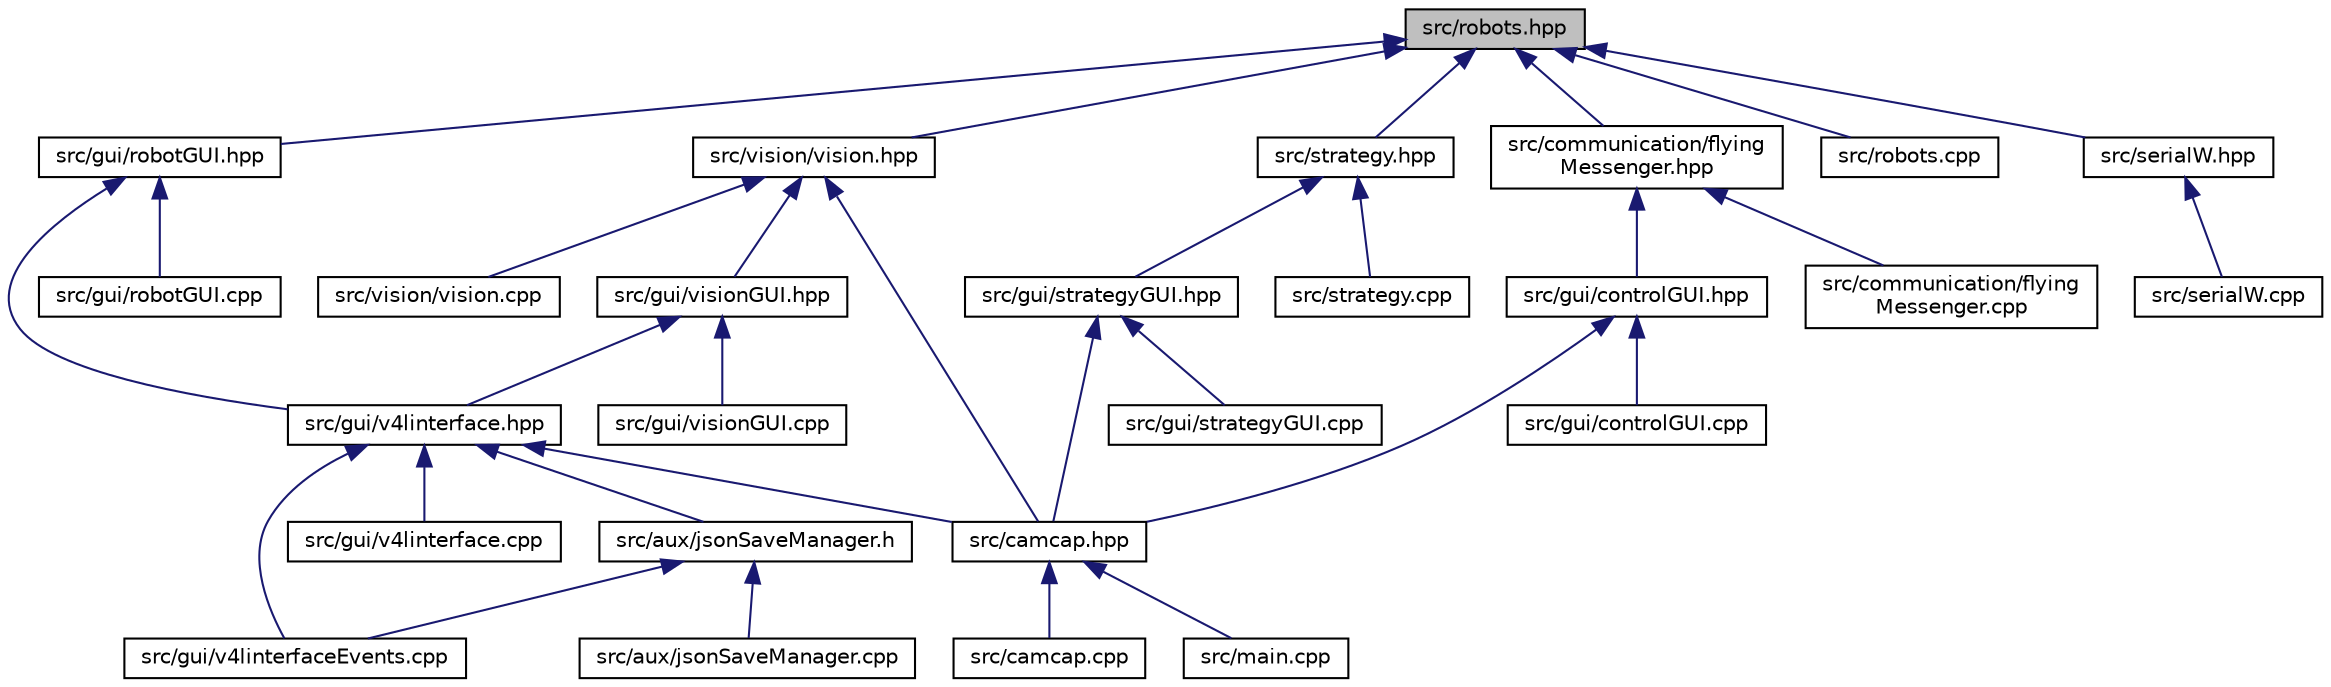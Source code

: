 digraph "src/robots.hpp"
{
 // INTERACTIVE_SVG=YES
  edge [fontname="Helvetica",fontsize="10",labelfontname="Helvetica",labelfontsize="10"];
  node [fontname="Helvetica",fontsize="10",shape=record];
  Node2 [label="src/robots.hpp",height=0.2,width=0.4,color="black", fillcolor="grey75", style="filled", fontcolor="black"];
  Node2 -> Node3 [dir="back",color="midnightblue",fontsize="10",style="solid"];
  Node3 [label="src/vision/vision.hpp",height=0.2,width=0.4,color="black", fillcolor="white", style="filled",URL="$vision_8hpp.html",tooltip="Vision Class. "];
  Node3 -> Node4 [dir="back",color="midnightblue",fontsize="10",style="solid"];
  Node4 [label="src/gui/visionGUI.hpp",height=0.2,width=0.4,color="black", fillcolor="white", style="filled",URL="$vision_g_u_i_8hpp.html"];
  Node4 -> Node5 [dir="back",color="midnightblue",fontsize="10",style="solid"];
  Node5 [label="src/gui/v4linterface.hpp",height=0.2,width=0.4,color="black", fillcolor="white", style="filled",URL="$v4linterface_8hpp.html"];
  Node5 -> Node6 [dir="back",color="midnightblue",fontsize="10",style="solid"];
  Node6 [label="src/aux/jsonSaveManager.h",height=0.2,width=0.4,color="black", fillcolor="white", style="filled",URL="$json_save_manager_8h.html"];
  Node6 -> Node7 [dir="back",color="midnightblue",fontsize="10",style="solid"];
  Node7 [label="src/aux/jsonSaveManager.cpp",height=0.2,width=0.4,color="black", fillcolor="white", style="filled",URL="$json_save_manager_8cpp.html"];
  Node6 -> Node8 [dir="back",color="midnightblue",fontsize="10",style="solid"];
  Node8 [label="src/gui/v4linterfaceEvents.cpp",height=0.2,width=0.4,color="black", fillcolor="white", style="filled",URL="$v4linterface_events_8cpp.html"];
  Node5 -> Node9 [dir="back",color="midnightblue",fontsize="10",style="solid"];
  Node9 [label="src/camcap.hpp",height=0.2,width=0.4,color="black", fillcolor="white", style="filled",URL="$camcap_8hpp.html"];
  Node9 -> Node10 [dir="back",color="midnightblue",fontsize="10",style="solid"];
  Node10 [label="src/camcap.cpp",height=0.2,width=0.4,color="black", fillcolor="white", style="filled",URL="$camcap_8cpp.html"];
  Node9 -> Node11 [dir="back",color="midnightblue",fontsize="10",style="solid"];
  Node11 [label="src/main.cpp",height=0.2,width=0.4,color="black", fillcolor="white", style="filled",URL="$main_8cpp.html"];
  Node5 -> Node12 [dir="back",color="midnightblue",fontsize="10",style="solid"];
  Node12 [label="src/gui/v4linterface.cpp",height=0.2,width=0.4,color="black", fillcolor="white", style="filled",URL="$v4linterface_8cpp.html"];
  Node5 -> Node8 [dir="back",color="midnightblue",fontsize="10",style="solid"];
  Node4 -> Node13 [dir="back",color="midnightblue",fontsize="10",style="solid"];
  Node13 [label="src/gui/visionGUI.cpp",height=0.2,width=0.4,color="black", fillcolor="white", style="filled",URL="$vision_g_u_i_8cpp.html"];
  Node3 -> Node9 [dir="back",color="midnightblue",fontsize="10",style="solid"];
  Node3 -> Node14 [dir="back",color="midnightblue",fontsize="10",style="solid"];
  Node14 [label="src/vision/vision.cpp",height=0.2,width=0.4,color="black", fillcolor="white", style="filled",URL="$vision_8cpp.html"];
  Node2 -> Node15 [dir="back",color="midnightblue",fontsize="10",style="solid"];
  Node15 [label="src/gui/robotGUI.hpp",height=0.2,width=0.4,color="black", fillcolor="white", style="filled",URL="$robot_g_u_i_8hpp.html",tooltip="Robot Configuration GUI. "];
  Node15 -> Node5 [dir="back",color="midnightblue",fontsize="10",style="solid"];
  Node15 -> Node16 [dir="back",color="midnightblue",fontsize="10",style="solid"];
  Node16 [label="src/gui/robotGUI.cpp",height=0.2,width=0.4,color="black", fillcolor="white", style="filled",URL="$robot_g_u_i_8cpp.html"];
  Node2 -> Node17 [dir="back",color="midnightblue",fontsize="10",style="solid"];
  Node17 [label="src/strategy.hpp",height=0.2,width=0.4,color="black", fillcolor="white", style="filled",URL="$strategy_8hpp.html"];
  Node17 -> Node18 [dir="back",color="midnightblue",fontsize="10",style="solid"];
  Node18 [label="src/gui/strategyGUI.hpp",height=0.2,width=0.4,color="black", fillcolor="white", style="filled",URL="$strategy_g_u_i_8hpp.html"];
  Node18 -> Node9 [dir="back",color="midnightblue",fontsize="10",style="solid"];
  Node18 -> Node19 [dir="back",color="midnightblue",fontsize="10",style="solid"];
  Node19 [label="src/gui/strategyGUI.cpp",height=0.2,width=0.4,color="black", fillcolor="white", style="filled",URL="$strategy_g_u_i_8cpp.html"];
  Node17 -> Node20 [dir="back",color="midnightblue",fontsize="10",style="solid"];
  Node20 [label="src/strategy.cpp",height=0.2,width=0.4,color="black", fillcolor="white", style="filled",URL="$strategy_8cpp.html"];
  Node2 -> Node21 [dir="back",color="midnightblue",fontsize="10",style="solid"];
  Node21 [label="src/communication/flying\lMessenger.hpp",height=0.2,width=0.4,color="black", fillcolor="white", style="filled",URL="$flying_messenger_8hpp.html",tooltip="Communication methods with software and xbees. "];
  Node21 -> Node22 [dir="back",color="midnightblue",fontsize="10",style="solid"];
  Node22 [label="src/gui/controlGUI.hpp",height=0.2,width=0.4,color="black", fillcolor="white", style="filled",URL="$control_g_u_i_8hpp.html"];
  Node22 -> Node9 [dir="back",color="midnightblue",fontsize="10",style="solid"];
  Node22 -> Node23 [dir="back",color="midnightblue",fontsize="10",style="solid"];
  Node23 [label="src/gui/controlGUI.cpp",height=0.2,width=0.4,color="black", fillcolor="white", style="filled",URL="$control_g_u_i_8cpp.html"];
  Node21 -> Node24 [dir="back",color="midnightblue",fontsize="10",style="solid"];
  Node24 [label="src/communication/flying\lMessenger.cpp",height=0.2,width=0.4,color="black", fillcolor="white", style="filled",URL="$flying_messenger_8cpp.html"];
  Node2 -> Node25 [dir="back",color="midnightblue",fontsize="10",style="solid"];
  Node25 [label="src/robots.cpp",height=0.2,width=0.4,color="black", fillcolor="white", style="filled",URL="$robots_8cpp.html"];
  Node2 -> Node26 [dir="back",color="midnightblue",fontsize="10",style="solid"];
  Node26 [label="src/serialW.hpp",height=0.2,width=0.4,color="black", fillcolor="white", style="filled",URL="$serial_w_8hpp.html"];
  Node26 -> Node27 [dir="back",color="midnightblue",fontsize="10",style="solid"];
  Node27 [label="src/serialW.cpp",height=0.2,width=0.4,color="black", fillcolor="white", style="filled",URL="$serial_w_8cpp.html"];
}

